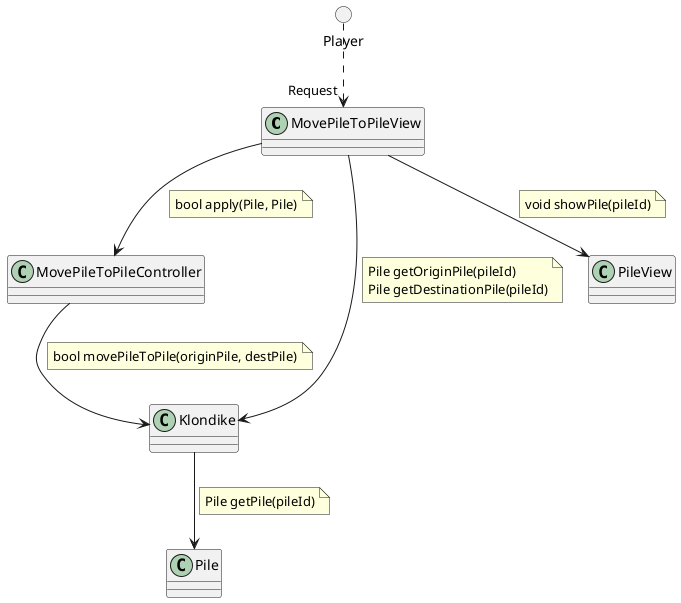 @startuml
class MovePileToPileView
class MovePileToPileController
class Klondike
class Pile
circle Player

Player ..> "Request" MovePileToPileView

MovePileToPileView --> MovePileToPileController
note on link: bool apply(Pile, Pile)

MovePileToPileController --> Klondike
note on link: bool movePileToPile(originPile, destPile)

MovePileToPileView --> Klondike
note on link: Pile getOriginPile(pileId) \nPile getDestinationPile(pileId)

MovePileToPileView --> PileView
note on link: void showPile(pileId)

Klondike --> Pile
note on link: Pile getPile(pileId)
@enduml
